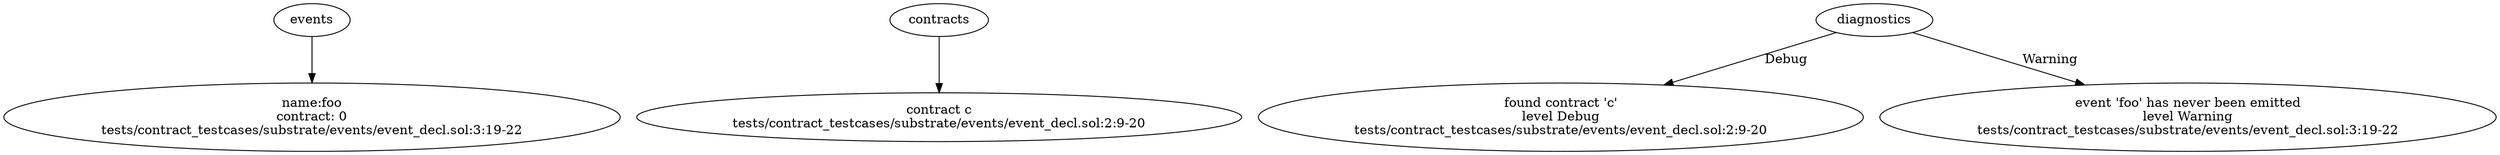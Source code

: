strict digraph "tests/contract_testcases/substrate/events/event_decl.sol" {
	foo [label="name:foo\ncontract: 0\ntests/contract_testcases/substrate/events/event_decl.sol:3:19-22"]
	contract [label="contract c\ntests/contract_testcases/substrate/events/event_decl.sol:2:9-20"]
	diagnostic [label="found contract 'c'\nlevel Debug\ntests/contract_testcases/substrate/events/event_decl.sol:2:9-20"]
	diagnostic_7 [label="event 'foo' has never been emitted\nlevel Warning\ntests/contract_testcases/substrate/events/event_decl.sol:3:19-22"]
	events -> foo
	contracts -> contract
	diagnostics -> diagnostic [label="Debug"]
	diagnostics -> diagnostic_7 [label="Warning"]
}
